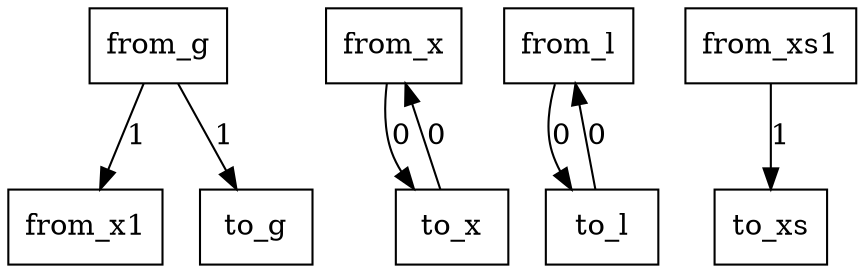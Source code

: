 digraph {
    graph [rankdir=TB
          ,bgcolor=transparent];
    node [shape=box
         ,fillcolor=white
         ,style=filled];
    0 [label=<from_x1>];
    1 [label=<from_x>];
    2 [label=<from_l>];
    3 [label=<from_xs1>];
    4 [label=<from_g>];
    5 [label=<to_x>];
    6 [label=<to_xs>];
    7 [label=<to_l>];
    8 [label=<to_g>];
    1 -> 5 [label=0];
    2 -> 7 [label=0];
    3 -> 6 [label=1];
    4 -> 0 [label=1];
    4 -> 8 [label=1];
    5 -> 1 [label=0];
    7 -> 2 [label=0];
}